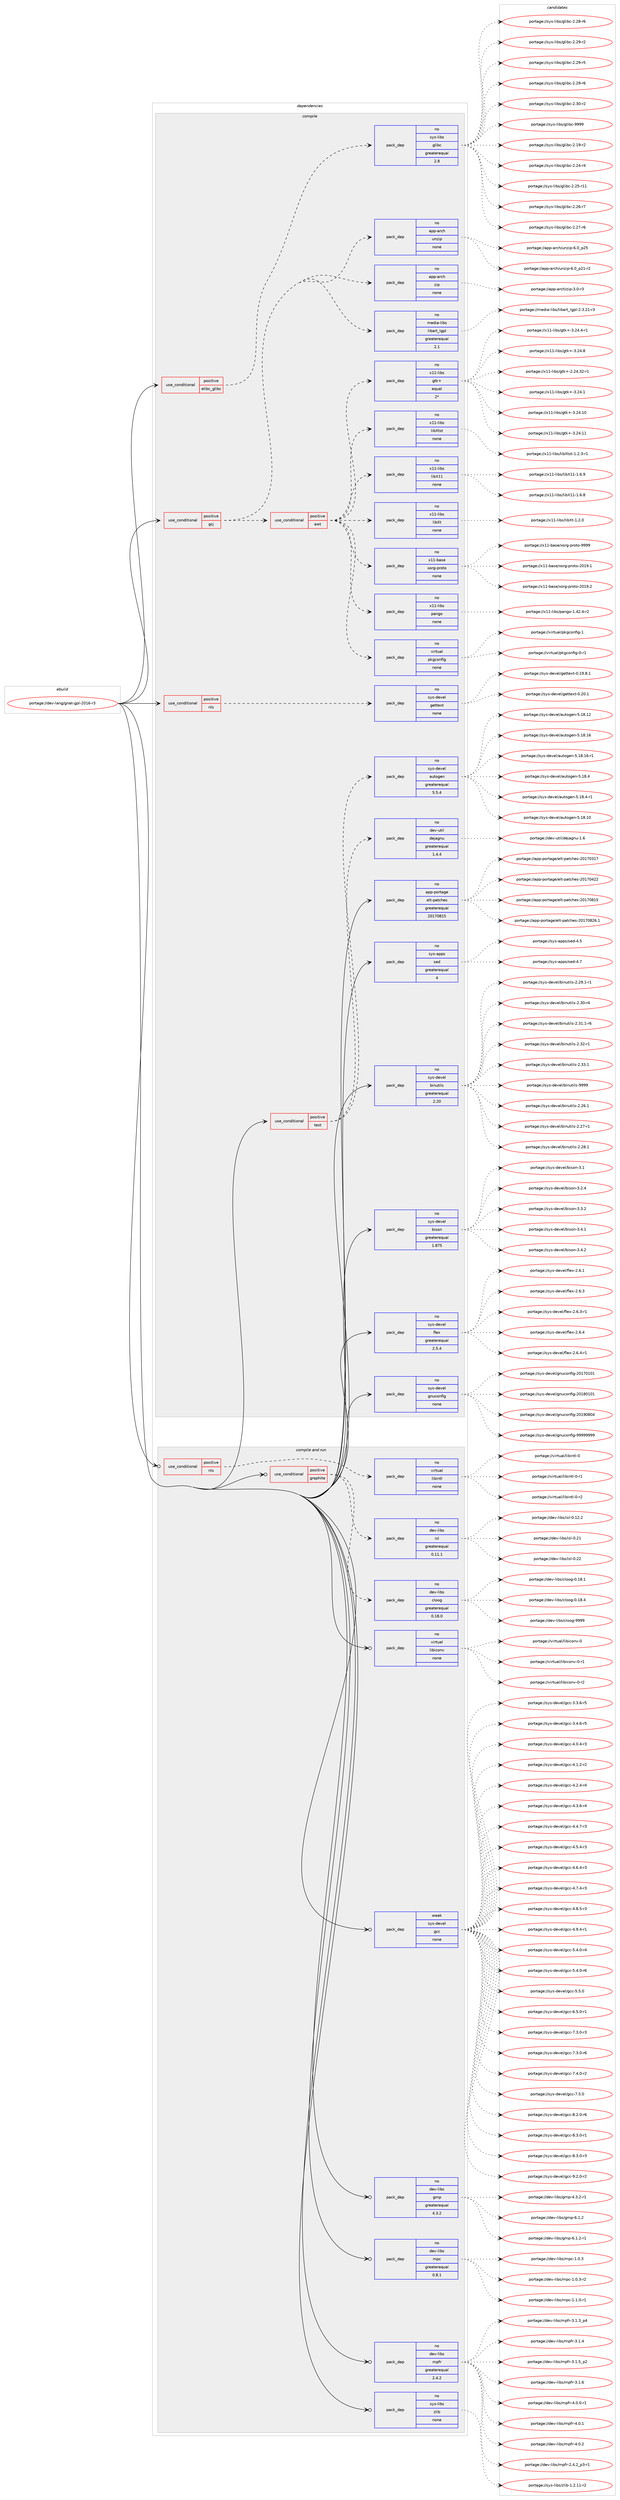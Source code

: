 digraph prolog {

# *************
# Graph options
# *************

newrank=true;
concentrate=true;
compound=true;
graph [rankdir=LR,fontname=Helvetica,fontsize=10,ranksep=1.5];#, ranksep=2.5, nodesep=0.2];
edge  [arrowhead=vee];
node  [fontname=Helvetica,fontsize=10];

# **********
# The ebuild
# **********

subgraph cluster_leftcol {
color=gray;
rank=same;
label=<<i>ebuild</i>>;
id [label="portage://dev-lang/gnat-gpl-2016-r3", color=red, width=4, href="../dev-lang/gnat-gpl-2016-r3.svg"];
}

# ****************
# The dependencies
# ****************

subgraph cluster_midcol {
color=gray;
label=<<i>dependencies</i>>;
subgraph cluster_compile {
fillcolor="#eeeeee";
style=filled;
label=<<i>compile</i>>;
subgraph cond19239 {
dependency93515 [label=<<TABLE BORDER="0" CELLBORDER="1" CELLSPACING="0" CELLPADDING="4"><TR><TD ROWSPAN="3" CELLPADDING="10">use_conditional</TD></TR><TR><TD>positive</TD></TR><TR><TD>elibc_glibc</TD></TR></TABLE>>, shape=none, color=red];
subgraph pack71524 {
dependency93516 [label=<<TABLE BORDER="0" CELLBORDER="1" CELLSPACING="0" CELLPADDING="4" WIDTH="220"><TR><TD ROWSPAN="6" CELLPADDING="30">pack_dep</TD></TR><TR><TD WIDTH="110">no</TD></TR><TR><TD>sys-libs</TD></TR><TR><TD>glibc</TD></TR><TR><TD>greaterequal</TD></TR><TR><TD>2.8</TD></TR></TABLE>>, shape=none, color=blue];
}
dependency93515:e -> dependency93516:w [weight=20,style="dashed",arrowhead="vee"];
}
id:e -> dependency93515:w [weight=20,style="solid",arrowhead="vee"];
subgraph cond19240 {
dependency93517 [label=<<TABLE BORDER="0" CELLBORDER="1" CELLSPACING="0" CELLPADDING="4"><TR><TD ROWSPAN="3" CELLPADDING="10">use_conditional</TD></TR><TR><TD>positive</TD></TR><TR><TD>gcj</TD></TR></TABLE>>, shape=none, color=red];
subgraph cond19241 {
dependency93518 [label=<<TABLE BORDER="0" CELLBORDER="1" CELLSPACING="0" CELLPADDING="4"><TR><TD ROWSPAN="3" CELLPADDING="10">use_conditional</TD></TR><TR><TD>positive</TD></TR><TR><TD>awt</TD></TR></TABLE>>, shape=none, color=red];
subgraph pack71525 {
dependency93519 [label=<<TABLE BORDER="0" CELLBORDER="1" CELLSPACING="0" CELLPADDING="4" WIDTH="220"><TR><TD ROWSPAN="6" CELLPADDING="30">pack_dep</TD></TR><TR><TD WIDTH="110">no</TD></TR><TR><TD>x11-base</TD></TR><TR><TD>xorg-proto</TD></TR><TR><TD>none</TD></TR><TR><TD></TD></TR></TABLE>>, shape=none, color=blue];
}
dependency93518:e -> dependency93519:w [weight=20,style="dashed",arrowhead="vee"];
subgraph pack71526 {
dependency93520 [label=<<TABLE BORDER="0" CELLBORDER="1" CELLSPACING="0" CELLPADDING="4" WIDTH="220"><TR><TD ROWSPAN="6" CELLPADDING="30">pack_dep</TD></TR><TR><TD WIDTH="110">no</TD></TR><TR><TD>x11-libs</TD></TR><TR><TD>libXt</TD></TR><TR><TD>none</TD></TR><TR><TD></TD></TR></TABLE>>, shape=none, color=blue];
}
dependency93518:e -> dependency93520:w [weight=20,style="dashed",arrowhead="vee"];
subgraph pack71527 {
dependency93521 [label=<<TABLE BORDER="0" CELLBORDER="1" CELLSPACING="0" CELLPADDING="4" WIDTH="220"><TR><TD ROWSPAN="6" CELLPADDING="30">pack_dep</TD></TR><TR><TD WIDTH="110">no</TD></TR><TR><TD>x11-libs</TD></TR><TR><TD>libX11</TD></TR><TR><TD>none</TD></TR><TR><TD></TD></TR></TABLE>>, shape=none, color=blue];
}
dependency93518:e -> dependency93521:w [weight=20,style="dashed",arrowhead="vee"];
subgraph pack71528 {
dependency93522 [label=<<TABLE BORDER="0" CELLBORDER="1" CELLSPACING="0" CELLPADDING="4" WIDTH="220"><TR><TD ROWSPAN="6" CELLPADDING="30">pack_dep</TD></TR><TR><TD WIDTH="110">no</TD></TR><TR><TD>x11-libs</TD></TR><TR><TD>libXtst</TD></TR><TR><TD>none</TD></TR><TR><TD></TD></TR></TABLE>>, shape=none, color=blue];
}
dependency93518:e -> dependency93522:w [weight=20,style="dashed",arrowhead="vee"];
subgraph pack71529 {
dependency93523 [label=<<TABLE BORDER="0" CELLBORDER="1" CELLSPACING="0" CELLPADDING="4" WIDTH="220"><TR><TD ROWSPAN="6" CELLPADDING="30">pack_dep</TD></TR><TR><TD WIDTH="110">no</TD></TR><TR><TD>x11-libs</TD></TR><TR><TD>gtk+</TD></TR><TR><TD>equal</TD></TR><TR><TD>2*</TD></TR></TABLE>>, shape=none, color=blue];
}
dependency93518:e -> dependency93523:w [weight=20,style="dashed",arrowhead="vee"];
subgraph pack71530 {
dependency93524 [label=<<TABLE BORDER="0" CELLBORDER="1" CELLSPACING="0" CELLPADDING="4" WIDTH="220"><TR><TD ROWSPAN="6" CELLPADDING="30">pack_dep</TD></TR><TR><TD WIDTH="110">no</TD></TR><TR><TD>virtual</TD></TR><TR><TD>pkgconfig</TD></TR><TR><TD>none</TD></TR><TR><TD></TD></TR></TABLE>>, shape=none, color=blue];
}
dependency93518:e -> dependency93524:w [weight=20,style="dashed",arrowhead="vee"];
subgraph pack71531 {
dependency93525 [label=<<TABLE BORDER="0" CELLBORDER="1" CELLSPACING="0" CELLPADDING="4" WIDTH="220"><TR><TD ROWSPAN="6" CELLPADDING="30">pack_dep</TD></TR><TR><TD WIDTH="110">no</TD></TR><TR><TD>x11-libs</TD></TR><TR><TD>pango</TD></TR><TR><TD>none</TD></TR><TR><TD></TD></TR></TABLE>>, shape=none, color=blue];
}
dependency93518:e -> dependency93525:w [weight=20,style="dashed",arrowhead="vee"];
}
dependency93517:e -> dependency93518:w [weight=20,style="dashed",arrowhead="vee"];
subgraph pack71532 {
dependency93526 [label=<<TABLE BORDER="0" CELLBORDER="1" CELLSPACING="0" CELLPADDING="4" WIDTH="220"><TR><TD ROWSPAN="6" CELLPADDING="30">pack_dep</TD></TR><TR><TD WIDTH="110">no</TD></TR><TR><TD>media-libs</TD></TR><TR><TD>libart_lgpl</TD></TR><TR><TD>greaterequal</TD></TR><TR><TD>2.1</TD></TR></TABLE>>, shape=none, color=blue];
}
dependency93517:e -> dependency93526:w [weight=20,style="dashed",arrowhead="vee"];
subgraph pack71533 {
dependency93527 [label=<<TABLE BORDER="0" CELLBORDER="1" CELLSPACING="0" CELLPADDING="4" WIDTH="220"><TR><TD ROWSPAN="6" CELLPADDING="30">pack_dep</TD></TR><TR><TD WIDTH="110">no</TD></TR><TR><TD>app-arch</TD></TR><TR><TD>zip</TD></TR><TR><TD>none</TD></TR><TR><TD></TD></TR></TABLE>>, shape=none, color=blue];
}
dependency93517:e -> dependency93527:w [weight=20,style="dashed",arrowhead="vee"];
subgraph pack71534 {
dependency93528 [label=<<TABLE BORDER="0" CELLBORDER="1" CELLSPACING="0" CELLPADDING="4" WIDTH="220"><TR><TD ROWSPAN="6" CELLPADDING="30">pack_dep</TD></TR><TR><TD WIDTH="110">no</TD></TR><TR><TD>app-arch</TD></TR><TR><TD>unzip</TD></TR><TR><TD>none</TD></TR><TR><TD></TD></TR></TABLE>>, shape=none, color=blue];
}
dependency93517:e -> dependency93528:w [weight=20,style="dashed",arrowhead="vee"];
}
id:e -> dependency93517:w [weight=20,style="solid",arrowhead="vee"];
subgraph cond19242 {
dependency93529 [label=<<TABLE BORDER="0" CELLBORDER="1" CELLSPACING="0" CELLPADDING="4"><TR><TD ROWSPAN="3" CELLPADDING="10">use_conditional</TD></TR><TR><TD>positive</TD></TR><TR><TD>nls</TD></TR></TABLE>>, shape=none, color=red];
subgraph pack71535 {
dependency93530 [label=<<TABLE BORDER="0" CELLBORDER="1" CELLSPACING="0" CELLPADDING="4" WIDTH="220"><TR><TD ROWSPAN="6" CELLPADDING="30">pack_dep</TD></TR><TR><TD WIDTH="110">no</TD></TR><TR><TD>sys-devel</TD></TR><TR><TD>gettext</TD></TR><TR><TD>none</TD></TR><TR><TD></TD></TR></TABLE>>, shape=none, color=blue];
}
dependency93529:e -> dependency93530:w [weight=20,style="dashed",arrowhead="vee"];
}
id:e -> dependency93529:w [weight=20,style="solid",arrowhead="vee"];
subgraph cond19243 {
dependency93531 [label=<<TABLE BORDER="0" CELLBORDER="1" CELLSPACING="0" CELLPADDING="4"><TR><TD ROWSPAN="3" CELLPADDING="10">use_conditional</TD></TR><TR><TD>positive</TD></TR><TR><TD>test</TD></TR></TABLE>>, shape=none, color=red];
subgraph pack71536 {
dependency93532 [label=<<TABLE BORDER="0" CELLBORDER="1" CELLSPACING="0" CELLPADDING="4" WIDTH="220"><TR><TD ROWSPAN="6" CELLPADDING="30">pack_dep</TD></TR><TR><TD WIDTH="110">no</TD></TR><TR><TD>dev-util</TD></TR><TR><TD>dejagnu</TD></TR><TR><TD>greaterequal</TD></TR><TR><TD>1.4.4</TD></TR></TABLE>>, shape=none, color=blue];
}
dependency93531:e -> dependency93532:w [weight=20,style="dashed",arrowhead="vee"];
subgraph pack71537 {
dependency93533 [label=<<TABLE BORDER="0" CELLBORDER="1" CELLSPACING="0" CELLPADDING="4" WIDTH="220"><TR><TD ROWSPAN="6" CELLPADDING="30">pack_dep</TD></TR><TR><TD WIDTH="110">no</TD></TR><TR><TD>sys-devel</TD></TR><TR><TD>autogen</TD></TR><TR><TD>greaterequal</TD></TR><TR><TD>5.5.4</TD></TR></TABLE>>, shape=none, color=blue];
}
dependency93531:e -> dependency93533:w [weight=20,style="dashed",arrowhead="vee"];
}
id:e -> dependency93531:w [weight=20,style="solid",arrowhead="vee"];
subgraph pack71538 {
dependency93534 [label=<<TABLE BORDER="0" CELLBORDER="1" CELLSPACING="0" CELLPADDING="4" WIDTH="220"><TR><TD ROWSPAN="6" CELLPADDING="30">pack_dep</TD></TR><TR><TD WIDTH="110">no</TD></TR><TR><TD>app-portage</TD></TR><TR><TD>elt-patches</TD></TR><TR><TD>greaterequal</TD></TR><TR><TD>20170815</TD></TR></TABLE>>, shape=none, color=blue];
}
id:e -> dependency93534:w [weight=20,style="solid",arrowhead="vee"];
subgraph pack71539 {
dependency93535 [label=<<TABLE BORDER="0" CELLBORDER="1" CELLSPACING="0" CELLPADDING="4" WIDTH="220"><TR><TD ROWSPAN="6" CELLPADDING="30">pack_dep</TD></TR><TR><TD WIDTH="110">no</TD></TR><TR><TD>sys-apps</TD></TR><TR><TD>sed</TD></TR><TR><TD>greaterequal</TD></TR><TR><TD>4</TD></TR></TABLE>>, shape=none, color=blue];
}
id:e -> dependency93535:w [weight=20,style="solid",arrowhead="vee"];
subgraph pack71540 {
dependency93536 [label=<<TABLE BORDER="0" CELLBORDER="1" CELLSPACING="0" CELLPADDING="4" WIDTH="220"><TR><TD ROWSPAN="6" CELLPADDING="30">pack_dep</TD></TR><TR><TD WIDTH="110">no</TD></TR><TR><TD>sys-devel</TD></TR><TR><TD>binutils</TD></TR><TR><TD>greaterequal</TD></TR><TR><TD>2.20</TD></TR></TABLE>>, shape=none, color=blue];
}
id:e -> dependency93536:w [weight=20,style="solid",arrowhead="vee"];
subgraph pack71541 {
dependency93537 [label=<<TABLE BORDER="0" CELLBORDER="1" CELLSPACING="0" CELLPADDING="4" WIDTH="220"><TR><TD ROWSPAN="6" CELLPADDING="30">pack_dep</TD></TR><TR><TD WIDTH="110">no</TD></TR><TR><TD>sys-devel</TD></TR><TR><TD>bison</TD></TR><TR><TD>greaterequal</TD></TR><TR><TD>1.875</TD></TR></TABLE>>, shape=none, color=blue];
}
id:e -> dependency93537:w [weight=20,style="solid",arrowhead="vee"];
subgraph pack71542 {
dependency93538 [label=<<TABLE BORDER="0" CELLBORDER="1" CELLSPACING="0" CELLPADDING="4" WIDTH="220"><TR><TD ROWSPAN="6" CELLPADDING="30">pack_dep</TD></TR><TR><TD WIDTH="110">no</TD></TR><TR><TD>sys-devel</TD></TR><TR><TD>flex</TD></TR><TR><TD>greaterequal</TD></TR><TR><TD>2.5.4</TD></TR></TABLE>>, shape=none, color=blue];
}
id:e -> dependency93538:w [weight=20,style="solid",arrowhead="vee"];
subgraph pack71543 {
dependency93539 [label=<<TABLE BORDER="0" CELLBORDER="1" CELLSPACING="0" CELLPADDING="4" WIDTH="220"><TR><TD ROWSPAN="6" CELLPADDING="30">pack_dep</TD></TR><TR><TD WIDTH="110">no</TD></TR><TR><TD>sys-devel</TD></TR><TR><TD>gnuconfig</TD></TR><TR><TD>none</TD></TR><TR><TD></TD></TR></TABLE>>, shape=none, color=blue];
}
id:e -> dependency93539:w [weight=20,style="solid",arrowhead="vee"];
}
subgraph cluster_compileandrun {
fillcolor="#eeeeee";
style=filled;
label=<<i>compile and run</i>>;
subgraph cond19244 {
dependency93540 [label=<<TABLE BORDER="0" CELLBORDER="1" CELLSPACING="0" CELLPADDING="4"><TR><TD ROWSPAN="3" CELLPADDING="10">use_conditional</TD></TR><TR><TD>positive</TD></TR><TR><TD>graphite</TD></TR></TABLE>>, shape=none, color=red];
subgraph pack71544 {
dependency93541 [label=<<TABLE BORDER="0" CELLBORDER="1" CELLSPACING="0" CELLPADDING="4" WIDTH="220"><TR><TD ROWSPAN="6" CELLPADDING="30">pack_dep</TD></TR><TR><TD WIDTH="110">no</TD></TR><TR><TD>dev-libs</TD></TR><TR><TD>cloog</TD></TR><TR><TD>greaterequal</TD></TR><TR><TD>0.18.0</TD></TR></TABLE>>, shape=none, color=blue];
}
dependency93540:e -> dependency93541:w [weight=20,style="dashed",arrowhead="vee"];
subgraph pack71545 {
dependency93542 [label=<<TABLE BORDER="0" CELLBORDER="1" CELLSPACING="0" CELLPADDING="4" WIDTH="220"><TR><TD ROWSPAN="6" CELLPADDING="30">pack_dep</TD></TR><TR><TD WIDTH="110">no</TD></TR><TR><TD>dev-libs</TD></TR><TR><TD>isl</TD></TR><TR><TD>greaterequal</TD></TR><TR><TD>0.11.1</TD></TR></TABLE>>, shape=none, color=blue];
}
dependency93540:e -> dependency93542:w [weight=20,style="dashed",arrowhead="vee"];
}
id:e -> dependency93540:w [weight=20,style="solid",arrowhead="odotvee"];
subgraph cond19245 {
dependency93543 [label=<<TABLE BORDER="0" CELLBORDER="1" CELLSPACING="0" CELLPADDING="4"><TR><TD ROWSPAN="3" CELLPADDING="10">use_conditional</TD></TR><TR><TD>positive</TD></TR><TR><TD>nls</TD></TR></TABLE>>, shape=none, color=red];
subgraph pack71546 {
dependency93544 [label=<<TABLE BORDER="0" CELLBORDER="1" CELLSPACING="0" CELLPADDING="4" WIDTH="220"><TR><TD ROWSPAN="6" CELLPADDING="30">pack_dep</TD></TR><TR><TD WIDTH="110">no</TD></TR><TR><TD>virtual</TD></TR><TR><TD>libintl</TD></TR><TR><TD>none</TD></TR><TR><TD></TD></TR></TABLE>>, shape=none, color=blue];
}
dependency93543:e -> dependency93544:w [weight=20,style="dashed",arrowhead="vee"];
}
id:e -> dependency93543:w [weight=20,style="solid",arrowhead="odotvee"];
subgraph pack71547 {
dependency93545 [label=<<TABLE BORDER="0" CELLBORDER="1" CELLSPACING="0" CELLPADDING="4" WIDTH="220"><TR><TD ROWSPAN="6" CELLPADDING="30">pack_dep</TD></TR><TR><TD WIDTH="110">no</TD></TR><TR><TD>dev-libs</TD></TR><TR><TD>gmp</TD></TR><TR><TD>greaterequal</TD></TR><TR><TD>4.3.2</TD></TR></TABLE>>, shape=none, color=blue];
}
id:e -> dependency93545:w [weight=20,style="solid",arrowhead="odotvee"];
subgraph pack71548 {
dependency93546 [label=<<TABLE BORDER="0" CELLBORDER="1" CELLSPACING="0" CELLPADDING="4" WIDTH="220"><TR><TD ROWSPAN="6" CELLPADDING="30">pack_dep</TD></TR><TR><TD WIDTH="110">no</TD></TR><TR><TD>dev-libs</TD></TR><TR><TD>mpc</TD></TR><TR><TD>greaterequal</TD></TR><TR><TD>0.8.1</TD></TR></TABLE>>, shape=none, color=blue];
}
id:e -> dependency93546:w [weight=20,style="solid",arrowhead="odotvee"];
subgraph pack71549 {
dependency93547 [label=<<TABLE BORDER="0" CELLBORDER="1" CELLSPACING="0" CELLPADDING="4" WIDTH="220"><TR><TD ROWSPAN="6" CELLPADDING="30">pack_dep</TD></TR><TR><TD WIDTH="110">no</TD></TR><TR><TD>dev-libs</TD></TR><TR><TD>mpfr</TD></TR><TR><TD>greaterequal</TD></TR><TR><TD>2.4.2</TD></TR></TABLE>>, shape=none, color=blue];
}
id:e -> dependency93547:w [weight=20,style="solid",arrowhead="odotvee"];
subgraph pack71550 {
dependency93548 [label=<<TABLE BORDER="0" CELLBORDER="1" CELLSPACING="0" CELLPADDING="4" WIDTH="220"><TR><TD ROWSPAN="6" CELLPADDING="30">pack_dep</TD></TR><TR><TD WIDTH="110">no</TD></TR><TR><TD>sys-libs</TD></TR><TR><TD>zlib</TD></TR><TR><TD>none</TD></TR><TR><TD></TD></TR></TABLE>>, shape=none, color=blue];
}
id:e -> dependency93548:w [weight=20,style="solid",arrowhead="odotvee"];
subgraph pack71551 {
dependency93549 [label=<<TABLE BORDER="0" CELLBORDER="1" CELLSPACING="0" CELLPADDING="4" WIDTH="220"><TR><TD ROWSPAN="6" CELLPADDING="30">pack_dep</TD></TR><TR><TD WIDTH="110">no</TD></TR><TR><TD>virtual</TD></TR><TR><TD>libiconv</TD></TR><TR><TD>none</TD></TR><TR><TD></TD></TR></TABLE>>, shape=none, color=blue];
}
id:e -> dependency93549:w [weight=20,style="solid",arrowhead="odotvee"];
subgraph pack71552 {
dependency93550 [label=<<TABLE BORDER="0" CELLBORDER="1" CELLSPACING="0" CELLPADDING="4" WIDTH="220"><TR><TD ROWSPAN="6" CELLPADDING="30">pack_dep</TD></TR><TR><TD WIDTH="110">weak</TD></TR><TR><TD>sys-devel</TD></TR><TR><TD>gcc</TD></TR><TR><TD>none</TD></TR><TR><TD></TD></TR></TABLE>>, shape=none, color=blue];
}
id:e -> dependency93550:w [weight=20,style="solid",arrowhead="odotvee"];
}
subgraph cluster_run {
fillcolor="#eeeeee";
style=filled;
label=<<i>run</i>>;
}
}

# **************
# The candidates
# **************

subgraph cluster_choices {
rank=same;
color=gray;
label=<<i>candidates</i>>;

subgraph choice71524 {
color=black;
nodesep=1;
choiceportage115121115451081059811547103108105989945504649574511450 [label="portage://sys-libs/glibc-2.19-r2", color=red, width=4,href="../sys-libs/glibc-2.19-r2.svg"];
choiceportage115121115451081059811547103108105989945504650524511452 [label="portage://sys-libs/glibc-2.24-r4", color=red, width=4,href="../sys-libs/glibc-2.24-r4.svg"];
choiceportage11512111545108105981154710310810598994550465053451144949 [label="portage://sys-libs/glibc-2.25-r11", color=red, width=4,href="../sys-libs/glibc-2.25-r11.svg"];
choiceportage115121115451081059811547103108105989945504650544511455 [label="portage://sys-libs/glibc-2.26-r7", color=red, width=4,href="../sys-libs/glibc-2.26-r7.svg"];
choiceportage115121115451081059811547103108105989945504650554511454 [label="portage://sys-libs/glibc-2.27-r6", color=red, width=4,href="../sys-libs/glibc-2.27-r6.svg"];
choiceportage115121115451081059811547103108105989945504650564511454 [label="portage://sys-libs/glibc-2.28-r6", color=red, width=4,href="../sys-libs/glibc-2.28-r6.svg"];
choiceportage115121115451081059811547103108105989945504650574511450 [label="portage://sys-libs/glibc-2.29-r2", color=red, width=4,href="../sys-libs/glibc-2.29-r2.svg"];
choiceportage115121115451081059811547103108105989945504650574511453 [label="portage://sys-libs/glibc-2.29-r5", color=red, width=4,href="../sys-libs/glibc-2.29-r5.svg"];
choiceportage115121115451081059811547103108105989945504650574511454 [label="portage://sys-libs/glibc-2.29-r6", color=red, width=4,href="../sys-libs/glibc-2.29-r6.svg"];
choiceportage115121115451081059811547103108105989945504651484511450 [label="portage://sys-libs/glibc-2.30-r2", color=red, width=4,href="../sys-libs/glibc-2.30-r2.svg"];
choiceportage11512111545108105981154710310810598994557575757 [label="portage://sys-libs/glibc-9999", color=red, width=4,href="../sys-libs/glibc-9999.svg"];
dependency93516:e -> choiceportage115121115451081059811547103108105989945504649574511450:w [style=dotted,weight="100"];
dependency93516:e -> choiceportage115121115451081059811547103108105989945504650524511452:w [style=dotted,weight="100"];
dependency93516:e -> choiceportage11512111545108105981154710310810598994550465053451144949:w [style=dotted,weight="100"];
dependency93516:e -> choiceportage115121115451081059811547103108105989945504650544511455:w [style=dotted,weight="100"];
dependency93516:e -> choiceportage115121115451081059811547103108105989945504650554511454:w [style=dotted,weight="100"];
dependency93516:e -> choiceportage115121115451081059811547103108105989945504650564511454:w [style=dotted,weight="100"];
dependency93516:e -> choiceportage115121115451081059811547103108105989945504650574511450:w [style=dotted,weight="100"];
dependency93516:e -> choiceportage115121115451081059811547103108105989945504650574511453:w [style=dotted,weight="100"];
dependency93516:e -> choiceportage115121115451081059811547103108105989945504650574511454:w [style=dotted,weight="100"];
dependency93516:e -> choiceportage115121115451081059811547103108105989945504651484511450:w [style=dotted,weight="100"];
dependency93516:e -> choiceportage11512111545108105981154710310810598994557575757:w [style=dotted,weight="100"];
}
subgraph choice71525 {
color=black;
nodesep=1;
choiceportage1204949459897115101471201111141034511211411111611145504849574649 [label="portage://x11-base/xorg-proto-2019.1", color=red, width=4,href="../x11-base/xorg-proto-2019.1.svg"];
choiceportage1204949459897115101471201111141034511211411111611145504849574650 [label="portage://x11-base/xorg-proto-2019.2", color=red, width=4,href="../x11-base/xorg-proto-2019.2.svg"];
choiceportage120494945989711510147120111114103451121141111161114557575757 [label="portage://x11-base/xorg-proto-9999", color=red, width=4,href="../x11-base/xorg-proto-9999.svg"];
dependency93519:e -> choiceportage1204949459897115101471201111141034511211411111611145504849574649:w [style=dotted,weight="100"];
dependency93519:e -> choiceportage1204949459897115101471201111141034511211411111611145504849574650:w [style=dotted,weight="100"];
dependency93519:e -> choiceportage120494945989711510147120111114103451121141111161114557575757:w [style=dotted,weight="100"];
}
subgraph choice71526 {
color=black;
nodesep=1;
choiceportage12049494510810598115471081059888116454946504648 [label="portage://x11-libs/libXt-1.2.0", color=red, width=4,href="../x11-libs/libXt-1.2.0.svg"];
dependency93520:e -> choiceportage12049494510810598115471081059888116454946504648:w [style=dotted,weight="100"];
}
subgraph choice71527 {
color=black;
nodesep=1;
choiceportage120494945108105981154710810598884949454946544656 [label="portage://x11-libs/libX11-1.6.8", color=red, width=4,href="../x11-libs/libX11-1.6.8.svg"];
choiceportage120494945108105981154710810598884949454946544657 [label="portage://x11-libs/libX11-1.6.9", color=red, width=4,href="../x11-libs/libX11-1.6.9.svg"];
dependency93521:e -> choiceportage120494945108105981154710810598884949454946544656:w [style=dotted,weight="100"];
dependency93521:e -> choiceportage120494945108105981154710810598884949454946544657:w [style=dotted,weight="100"];
}
subgraph choice71528 {
color=black;
nodesep=1;
choiceportage120494945108105981154710810598881161151164549465046514511449 [label="portage://x11-libs/libXtst-1.2.3-r1", color=red, width=4,href="../x11-libs/libXtst-1.2.3-r1.svg"];
dependency93522:e -> choiceportage120494945108105981154710810598881161151164549465046514511449:w [style=dotted,weight="100"];
}
subgraph choice71529 {
color=black;
nodesep=1;
choiceportage12049494510810598115471031161074345504650524651504511449 [label="portage://x11-libs/gtk+-2.24.32-r1", color=red, width=4,href="../x11-libs/gtk+-2.24.32-r1.svg"];
choiceportage12049494510810598115471031161074345514650524649 [label="portage://x11-libs/gtk+-3.24.1", color=red, width=4,href="../x11-libs/gtk+-3.24.1.svg"];
choiceportage1204949451081059811547103116107434551465052464948 [label="portage://x11-libs/gtk+-3.24.10", color=red, width=4,href="../x11-libs/gtk+-3.24.10.svg"];
choiceportage1204949451081059811547103116107434551465052464949 [label="portage://x11-libs/gtk+-3.24.11", color=red, width=4,href="../x11-libs/gtk+-3.24.11.svg"];
choiceportage120494945108105981154710311610743455146505246524511449 [label="portage://x11-libs/gtk+-3.24.4-r1", color=red, width=4,href="../x11-libs/gtk+-3.24.4-r1.svg"];
choiceportage12049494510810598115471031161074345514650524656 [label="portage://x11-libs/gtk+-3.24.8", color=red, width=4,href="../x11-libs/gtk+-3.24.8.svg"];
dependency93523:e -> choiceportage12049494510810598115471031161074345504650524651504511449:w [style=dotted,weight="100"];
dependency93523:e -> choiceportage12049494510810598115471031161074345514650524649:w [style=dotted,weight="100"];
dependency93523:e -> choiceportage1204949451081059811547103116107434551465052464948:w [style=dotted,weight="100"];
dependency93523:e -> choiceportage1204949451081059811547103116107434551465052464949:w [style=dotted,weight="100"];
dependency93523:e -> choiceportage120494945108105981154710311610743455146505246524511449:w [style=dotted,weight="100"];
dependency93523:e -> choiceportage12049494510810598115471031161074345514650524656:w [style=dotted,weight="100"];
}
subgraph choice71530 {
color=black;
nodesep=1;
choiceportage11810511411611797108471121071039911111010210510345484511449 [label="portage://virtual/pkgconfig-0-r1", color=red, width=4,href="../virtual/pkgconfig-0-r1.svg"];
choiceportage1181051141161179710847112107103991111101021051034549 [label="portage://virtual/pkgconfig-1", color=red, width=4,href="../virtual/pkgconfig-1.svg"];
dependency93524:e -> choiceportage11810511411611797108471121071039911111010210510345484511449:w [style=dotted,weight="100"];
dependency93524:e -> choiceportage1181051141161179710847112107103991111101021051034549:w [style=dotted,weight="100"];
}
subgraph choice71531 {
color=black;
nodesep=1;
choiceportage120494945108105981154711297110103111454946525046524511450 [label="portage://x11-libs/pango-1.42.4-r2", color=red, width=4,href="../x11-libs/pango-1.42.4-r2.svg"];
dependency93525:e -> choiceportage120494945108105981154711297110103111454946525046524511450:w [style=dotted,weight="100"];
}
subgraph choice71532 {
color=black;
nodesep=1;
choiceportage10910110010597451081059811547108105989711411695108103112108455046514650494511451 [label="portage://media-libs/libart_lgpl-2.3.21-r3", color=red, width=4,href="../media-libs/libart_lgpl-2.3.21-r3.svg"];
dependency93526:e -> choiceportage10910110010597451081059811547108105989711411695108103112108455046514650494511451:w [style=dotted,weight="100"];
}
subgraph choice71533 {
color=black;
nodesep=1;
choiceportage9711211245971149910447122105112455146484511451 [label="portage://app-arch/zip-3.0-r3", color=red, width=4,href="../app-arch/zip-3.0-r3.svg"];
dependency93527:e -> choiceportage9711211245971149910447122105112455146484511451:w [style=dotted,weight="100"];
}
subgraph choice71534 {
color=black;
nodesep=1;
choiceportage9711211245971149910447117110122105112455446489511250494511450 [label="portage://app-arch/unzip-6.0_p21-r2", color=red, width=4,href="../app-arch/unzip-6.0_p21-r2.svg"];
choiceportage971121124597114991044711711012210511245544648951125053 [label="portage://app-arch/unzip-6.0_p25", color=red, width=4,href="../app-arch/unzip-6.0_p25.svg"];
dependency93528:e -> choiceportage9711211245971149910447117110122105112455446489511250494511450:w [style=dotted,weight="100"];
dependency93528:e -> choiceportage971121124597114991044711711012210511245544648951125053:w [style=dotted,weight="100"];
}
subgraph choice71535 {
color=black;
nodesep=1;
choiceportage1151211154510010111810110847103101116116101120116454846495746564649 [label="portage://sys-devel/gettext-0.19.8.1", color=red, width=4,href="../sys-devel/gettext-0.19.8.1.svg"];
choiceportage115121115451001011181011084710310111611610112011645484650484649 [label="portage://sys-devel/gettext-0.20.1", color=red, width=4,href="../sys-devel/gettext-0.20.1.svg"];
dependency93530:e -> choiceportage1151211154510010111810110847103101116116101120116454846495746564649:w [style=dotted,weight="100"];
dependency93530:e -> choiceportage115121115451001011181011084710310111611610112011645484650484649:w [style=dotted,weight="100"];
}
subgraph choice71536 {
color=black;
nodesep=1;
choiceportage10010111845117116105108471001011069710311011745494654 [label="portage://dev-util/dejagnu-1.6", color=red, width=4,href="../dev-util/dejagnu-1.6.svg"];
dependency93532:e -> choiceportage10010111845117116105108471001011069710311011745494654:w [style=dotted,weight="100"];
}
subgraph choice71537 {
color=black;
nodesep=1;
choiceportage1151211154510010111810110847971171161111031011104553464956464948 [label="portage://sys-devel/autogen-5.18.10", color=red, width=4,href="../sys-devel/autogen-5.18.10.svg"];
choiceportage1151211154510010111810110847971171161111031011104553464956464950 [label="portage://sys-devel/autogen-5.18.12", color=red, width=4,href="../sys-devel/autogen-5.18.12.svg"];
choiceportage1151211154510010111810110847971171161111031011104553464956464954 [label="portage://sys-devel/autogen-5.18.16", color=red, width=4,href="../sys-devel/autogen-5.18.16.svg"];
choiceportage11512111545100101118101108479711711611110310111045534649564649544511449 [label="portage://sys-devel/autogen-5.18.16-r1", color=red, width=4,href="../sys-devel/autogen-5.18.16-r1.svg"];
choiceportage11512111545100101118101108479711711611110310111045534649564652 [label="portage://sys-devel/autogen-5.18.4", color=red, width=4,href="../sys-devel/autogen-5.18.4.svg"];
choiceportage115121115451001011181011084797117116111103101110455346495646524511449 [label="portage://sys-devel/autogen-5.18.4-r1", color=red, width=4,href="../sys-devel/autogen-5.18.4-r1.svg"];
dependency93533:e -> choiceportage1151211154510010111810110847971171161111031011104553464956464948:w [style=dotted,weight="100"];
dependency93533:e -> choiceportage1151211154510010111810110847971171161111031011104553464956464950:w [style=dotted,weight="100"];
dependency93533:e -> choiceportage1151211154510010111810110847971171161111031011104553464956464954:w [style=dotted,weight="100"];
dependency93533:e -> choiceportage11512111545100101118101108479711711611110310111045534649564649544511449:w [style=dotted,weight="100"];
dependency93533:e -> choiceportage11512111545100101118101108479711711611110310111045534649564652:w [style=dotted,weight="100"];
dependency93533:e -> choiceportage115121115451001011181011084797117116111103101110455346495646524511449:w [style=dotted,weight="100"];
}
subgraph choice71538 {
color=black;
nodesep=1;
choiceportage97112112451121111141169710310147101108116451129711699104101115455048495548514955 [label="portage://app-portage/elt-patches-20170317", color=red, width=4,href="../app-portage/elt-patches-20170317.svg"];
choiceportage97112112451121111141169710310147101108116451129711699104101115455048495548525050 [label="portage://app-portage/elt-patches-20170422", color=red, width=4,href="../app-portage/elt-patches-20170422.svg"];
choiceportage97112112451121111141169710310147101108116451129711699104101115455048495548564953 [label="portage://app-portage/elt-patches-20170815", color=red, width=4,href="../app-portage/elt-patches-20170815.svg"];
choiceportage971121124511211111411697103101471011081164511297116991041011154550484955485650544649 [label="portage://app-portage/elt-patches-20170826.1", color=red, width=4,href="../app-portage/elt-patches-20170826.1.svg"];
dependency93534:e -> choiceportage97112112451121111141169710310147101108116451129711699104101115455048495548514955:w [style=dotted,weight="100"];
dependency93534:e -> choiceportage97112112451121111141169710310147101108116451129711699104101115455048495548525050:w [style=dotted,weight="100"];
dependency93534:e -> choiceportage97112112451121111141169710310147101108116451129711699104101115455048495548564953:w [style=dotted,weight="100"];
dependency93534:e -> choiceportage971121124511211111411697103101471011081164511297116991041011154550484955485650544649:w [style=dotted,weight="100"];
}
subgraph choice71539 {
color=black;
nodesep=1;
choiceportage11512111545971121121154711510110045524653 [label="portage://sys-apps/sed-4.5", color=red, width=4,href="../sys-apps/sed-4.5.svg"];
choiceportage11512111545971121121154711510110045524655 [label="portage://sys-apps/sed-4.7", color=red, width=4,href="../sys-apps/sed-4.7.svg"];
dependency93535:e -> choiceportage11512111545971121121154711510110045524653:w [style=dotted,weight="100"];
dependency93535:e -> choiceportage11512111545971121121154711510110045524655:w [style=dotted,weight="100"];
}
subgraph choice71540 {
color=black;
nodesep=1;
choiceportage11512111545100101118101108479810511011711610510811545504650544649 [label="portage://sys-devel/binutils-2.26.1", color=red, width=4,href="../sys-devel/binutils-2.26.1.svg"];
choiceportage11512111545100101118101108479810511011711610510811545504650554511449 [label="portage://sys-devel/binutils-2.27-r1", color=red, width=4,href="../sys-devel/binutils-2.27-r1.svg"];
choiceportage11512111545100101118101108479810511011711610510811545504650564649 [label="portage://sys-devel/binutils-2.28.1", color=red, width=4,href="../sys-devel/binutils-2.28.1.svg"];
choiceportage115121115451001011181011084798105110117116105108115455046505746494511449 [label="portage://sys-devel/binutils-2.29.1-r1", color=red, width=4,href="../sys-devel/binutils-2.29.1-r1.svg"];
choiceportage11512111545100101118101108479810511011711610510811545504651484511452 [label="portage://sys-devel/binutils-2.30-r4", color=red, width=4,href="../sys-devel/binutils-2.30-r4.svg"];
choiceportage115121115451001011181011084798105110117116105108115455046514946494511454 [label="portage://sys-devel/binutils-2.31.1-r6", color=red, width=4,href="../sys-devel/binutils-2.31.1-r6.svg"];
choiceportage11512111545100101118101108479810511011711610510811545504651504511449 [label="portage://sys-devel/binutils-2.32-r1", color=red, width=4,href="../sys-devel/binutils-2.32-r1.svg"];
choiceportage11512111545100101118101108479810511011711610510811545504651514649 [label="portage://sys-devel/binutils-2.33.1", color=red, width=4,href="../sys-devel/binutils-2.33.1.svg"];
choiceportage1151211154510010111810110847981051101171161051081154557575757 [label="portage://sys-devel/binutils-9999", color=red, width=4,href="../sys-devel/binutils-9999.svg"];
dependency93536:e -> choiceportage11512111545100101118101108479810511011711610510811545504650544649:w [style=dotted,weight="100"];
dependency93536:e -> choiceportage11512111545100101118101108479810511011711610510811545504650554511449:w [style=dotted,weight="100"];
dependency93536:e -> choiceportage11512111545100101118101108479810511011711610510811545504650564649:w [style=dotted,weight="100"];
dependency93536:e -> choiceportage115121115451001011181011084798105110117116105108115455046505746494511449:w [style=dotted,weight="100"];
dependency93536:e -> choiceportage11512111545100101118101108479810511011711610510811545504651484511452:w [style=dotted,weight="100"];
dependency93536:e -> choiceportage115121115451001011181011084798105110117116105108115455046514946494511454:w [style=dotted,weight="100"];
dependency93536:e -> choiceportage11512111545100101118101108479810511011711610510811545504651504511449:w [style=dotted,weight="100"];
dependency93536:e -> choiceportage11512111545100101118101108479810511011711610510811545504651514649:w [style=dotted,weight="100"];
dependency93536:e -> choiceportage1151211154510010111810110847981051101171161051081154557575757:w [style=dotted,weight="100"];
}
subgraph choice71541 {
color=black;
nodesep=1;
choiceportage11512111545100101118101108479810511511111045514649 [label="portage://sys-devel/bison-3.1", color=red, width=4,href="../sys-devel/bison-3.1.svg"];
choiceportage115121115451001011181011084798105115111110455146504652 [label="portage://sys-devel/bison-3.2.4", color=red, width=4,href="../sys-devel/bison-3.2.4.svg"];
choiceportage115121115451001011181011084798105115111110455146514650 [label="portage://sys-devel/bison-3.3.2", color=red, width=4,href="../sys-devel/bison-3.3.2.svg"];
choiceportage115121115451001011181011084798105115111110455146524649 [label="portage://sys-devel/bison-3.4.1", color=red, width=4,href="../sys-devel/bison-3.4.1.svg"];
choiceportage115121115451001011181011084798105115111110455146524650 [label="portage://sys-devel/bison-3.4.2", color=red, width=4,href="../sys-devel/bison-3.4.2.svg"];
dependency93537:e -> choiceportage11512111545100101118101108479810511511111045514649:w [style=dotted,weight="100"];
dependency93537:e -> choiceportage115121115451001011181011084798105115111110455146504652:w [style=dotted,weight="100"];
dependency93537:e -> choiceportage115121115451001011181011084798105115111110455146514650:w [style=dotted,weight="100"];
dependency93537:e -> choiceportage115121115451001011181011084798105115111110455146524649:w [style=dotted,weight="100"];
dependency93537:e -> choiceportage115121115451001011181011084798105115111110455146524650:w [style=dotted,weight="100"];
}
subgraph choice71542 {
color=black;
nodesep=1;
choiceportage1151211154510010111810110847102108101120455046544649 [label="portage://sys-devel/flex-2.6.1", color=red, width=4,href="../sys-devel/flex-2.6.1.svg"];
choiceportage1151211154510010111810110847102108101120455046544651 [label="portage://sys-devel/flex-2.6.3", color=red, width=4,href="../sys-devel/flex-2.6.3.svg"];
choiceportage11512111545100101118101108471021081011204550465446514511449 [label="portage://sys-devel/flex-2.6.3-r1", color=red, width=4,href="../sys-devel/flex-2.6.3-r1.svg"];
choiceportage1151211154510010111810110847102108101120455046544652 [label="portage://sys-devel/flex-2.6.4", color=red, width=4,href="../sys-devel/flex-2.6.4.svg"];
choiceportage11512111545100101118101108471021081011204550465446524511449 [label="portage://sys-devel/flex-2.6.4-r1", color=red, width=4,href="../sys-devel/flex-2.6.4-r1.svg"];
dependency93538:e -> choiceportage1151211154510010111810110847102108101120455046544649:w [style=dotted,weight="100"];
dependency93538:e -> choiceportage1151211154510010111810110847102108101120455046544651:w [style=dotted,weight="100"];
dependency93538:e -> choiceportage11512111545100101118101108471021081011204550465446514511449:w [style=dotted,weight="100"];
dependency93538:e -> choiceportage1151211154510010111810110847102108101120455046544652:w [style=dotted,weight="100"];
dependency93538:e -> choiceportage11512111545100101118101108471021081011204550465446524511449:w [style=dotted,weight="100"];
}
subgraph choice71543 {
color=black;
nodesep=1;
choiceportage115121115451001011181011084710311011799111110102105103455048495548494849 [label="portage://sys-devel/gnuconfig-20170101", color=red, width=4,href="../sys-devel/gnuconfig-20170101.svg"];
choiceportage115121115451001011181011084710311011799111110102105103455048495648494849 [label="portage://sys-devel/gnuconfig-20180101", color=red, width=4,href="../sys-devel/gnuconfig-20180101.svg"];
choiceportage115121115451001011181011084710311011799111110102105103455048495748564852 [label="portage://sys-devel/gnuconfig-20190804", color=red, width=4,href="../sys-devel/gnuconfig-20190804.svg"];
choiceportage115121115451001011181011084710311011799111110102105103455757575757575757 [label="portage://sys-devel/gnuconfig-99999999", color=red, width=4,href="../sys-devel/gnuconfig-99999999.svg"];
dependency93539:e -> choiceportage115121115451001011181011084710311011799111110102105103455048495548494849:w [style=dotted,weight="100"];
dependency93539:e -> choiceportage115121115451001011181011084710311011799111110102105103455048495648494849:w [style=dotted,weight="100"];
dependency93539:e -> choiceportage115121115451001011181011084710311011799111110102105103455048495748564852:w [style=dotted,weight="100"];
dependency93539:e -> choiceportage115121115451001011181011084710311011799111110102105103455757575757575757:w [style=dotted,weight="100"];
}
subgraph choice71544 {
color=black;
nodesep=1;
choiceportage1001011184510810598115479910811111110345484649564649 [label="portage://dev-libs/cloog-0.18.1", color=red, width=4,href="../dev-libs/cloog-0.18.1.svg"];
choiceportage1001011184510810598115479910811111110345484649564652 [label="portage://dev-libs/cloog-0.18.4", color=red, width=4,href="../dev-libs/cloog-0.18.4.svg"];
choiceportage100101118451081059811547991081111111034557575757 [label="portage://dev-libs/cloog-9999", color=red, width=4,href="../dev-libs/cloog-9999.svg"];
dependency93541:e -> choiceportage1001011184510810598115479910811111110345484649564649:w [style=dotted,weight="100"];
dependency93541:e -> choiceportage1001011184510810598115479910811111110345484649564652:w [style=dotted,weight="100"];
dependency93541:e -> choiceportage100101118451081059811547991081111111034557575757:w [style=dotted,weight="100"];
}
subgraph choice71545 {
color=black;
nodesep=1;
choiceportage10010111845108105981154710511510845484649504650 [label="portage://dev-libs/isl-0.12.2", color=red, width=4,href="../dev-libs/isl-0.12.2.svg"];
choiceportage1001011184510810598115471051151084548465049 [label="portage://dev-libs/isl-0.21", color=red, width=4,href="../dev-libs/isl-0.21.svg"];
choiceportage1001011184510810598115471051151084548465050 [label="portage://dev-libs/isl-0.22", color=red, width=4,href="../dev-libs/isl-0.22.svg"];
dependency93542:e -> choiceportage10010111845108105981154710511510845484649504650:w [style=dotted,weight="100"];
dependency93542:e -> choiceportage1001011184510810598115471051151084548465049:w [style=dotted,weight="100"];
dependency93542:e -> choiceportage1001011184510810598115471051151084548465050:w [style=dotted,weight="100"];
}
subgraph choice71546 {
color=black;
nodesep=1;
choiceportage1181051141161179710847108105981051101161084548 [label="portage://virtual/libintl-0", color=red, width=4,href="../virtual/libintl-0.svg"];
choiceportage11810511411611797108471081059810511011610845484511449 [label="portage://virtual/libintl-0-r1", color=red, width=4,href="../virtual/libintl-0-r1.svg"];
choiceportage11810511411611797108471081059810511011610845484511450 [label="portage://virtual/libintl-0-r2", color=red, width=4,href="../virtual/libintl-0-r2.svg"];
dependency93544:e -> choiceportage1181051141161179710847108105981051101161084548:w [style=dotted,weight="100"];
dependency93544:e -> choiceportage11810511411611797108471081059810511011610845484511449:w [style=dotted,weight="100"];
dependency93544:e -> choiceportage11810511411611797108471081059810511011610845484511450:w [style=dotted,weight="100"];
}
subgraph choice71547 {
color=black;
nodesep=1;
choiceportage1001011184510810598115471031091124552465146504511449 [label="portage://dev-libs/gmp-4.3.2-r1", color=red, width=4,href="../dev-libs/gmp-4.3.2-r1.svg"];
choiceportage100101118451081059811547103109112455446494650 [label="portage://dev-libs/gmp-6.1.2", color=red, width=4,href="../dev-libs/gmp-6.1.2.svg"];
choiceportage1001011184510810598115471031091124554464946504511449 [label="portage://dev-libs/gmp-6.1.2-r1", color=red, width=4,href="../dev-libs/gmp-6.1.2-r1.svg"];
dependency93545:e -> choiceportage1001011184510810598115471031091124552465146504511449:w [style=dotted,weight="100"];
dependency93545:e -> choiceportage100101118451081059811547103109112455446494650:w [style=dotted,weight="100"];
dependency93545:e -> choiceportage1001011184510810598115471031091124554464946504511449:w [style=dotted,weight="100"];
}
subgraph choice71548 {
color=black;
nodesep=1;
choiceportage10010111845108105981154710911299454946484651 [label="portage://dev-libs/mpc-1.0.3", color=red, width=4,href="../dev-libs/mpc-1.0.3.svg"];
choiceportage100101118451081059811547109112994549464846514511450 [label="portage://dev-libs/mpc-1.0.3-r2", color=red, width=4,href="../dev-libs/mpc-1.0.3-r2.svg"];
choiceportage100101118451081059811547109112994549464946484511449 [label="portage://dev-libs/mpc-1.1.0-r1", color=red, width=4,href="../dev-libs/mpc-1.1.0-r1.svg"];
dependency93546:e -> choiceportage10010111845108105981154710911299454946484651:w [style=dotted,weight="100"];
dependency93546:e -> choiceportage100101118451081059811547109112994549464846514511450:w [style=dotted,weight="100"];
dependency93546:e -> choiceportage100101118451081059811547109112994549464946484511449:w [style=dotted,weight="100"];
}
subgraph choice71549 {
color=black;
nodesep=1;
choiceportage10010111845108105981154710911210211445504652465095112514511449 [label="portage://dev-libs/mpfr-2.4.2_p3-r1", color=red, width=4,href="../dev-libs/mpfr-2.4.2_p3-r1.svg"];
choiceportage1001011184510810598115471091121021144551464946519511252 [label="portage://dev-libs/mpfr-3.1.3_p4", color=red, width=4,href="../dev-libs/mpfr-3.1.3_p4.svg"];
choiceportage100101118451081059811547109112102114455146494652 [label="portage://dev-libs/mpfr-3.1.4", color=red, width=4,href="../dev-libs/mpfr-3.1.4.svg"];
choiceportage1001011184510810598115471091121021144551464946539511250 [label="portage://dev-libs/mpfr-3.1.5_p2", color=red, width=4,href="../dev-libs/mpfr-3.1.5_p2.svg"];
choiceportage100101118451081059811547109112102114455146494654 [label="portage://dev-libs/mpfr-3.1.6", color=red, width=4,href="../dev-libs/mpfr-3.1.6.svg"];
choiceportage1001011184510810598115471091121021144552464846484511449 [label="portage://dev-libs/mpfr-4.0.0-r1", color=red, width=4,href="../dev-libs/mpfr-4.0.0-r1.svg"];
choiceportage100101118451081059811547109112102114455246484649 [label="portage://dev-libs/mpfr-4.0.1", color=red, width=4,href="../dev-libs/mpfr-4.0.1.svg"];
choiceportage100101118451081059811547109112102114455246484650 [label="portage://dev-libs/mpfr-4.0.2", color=red, width=4,href="../dev-libs/mpfr-4.0.2.svg"];
dependency93547:e -> choiceportage10010111845108105981154710911210211445504652465095112514511449:w [style=dotted,weight="100"];
dependency93547:e -> choiceportage1001011184510810598115471091121021144551464946519511252:w [style=dotted,weight="100"];
dependency93547:e -> choiceportage100101118451081059811547109112102114455146494652:w [style=dotted,weight="100"];
dependency93547:e -> choiceportage1001011184510810598115471091121021144551464946539511250:w [style=dotted,weight="100"];
dependency93547:e -> choiceportage100101118451081059811547109112102114455146494654:w [style=dotted,weight="100"];
dependency93547:e -> choiceportage1001011184510810598115471091121021144552464846484511449:w [style=dotted,weight="100"];
dependency93547:e -> choiceportage100101118451081059811547109112102114455246484649:w [style=dotted,weight="100"];
dependency93547:e -> choiceportage100101118451081059811547109112102114455246484650:w [style=dotted,weight="100"];
}
subgraph choice71550 {
color=black;
nodesep=1;
choiceportage11512111545108105981154712210810598454946504649494511450 [label="portage://sys-libs/zlib-1.2.11-r2", color=red, width=4,href="../sys-libs/zlib-1.2.11-r2.svg"];
dependency93548:e -> choiceportage11512111545108105981154712210810598454946504649494511450:w [style=dotted,weight="100"];
}
subgraph choice71551 {
color=black;
nodesep=1;
choiceportage118105114116117971084710810598105991111101184548 [label="portage://virtual/libiconv-0", color=red, width=4,href="../virtual/libiconv-0.svg"];
choiceportage1181051141161179710847108105981059911111011845484511449 [label="portage://virtual/libiconv-0-r1", color=red, width=4,href="../virtual/libiconv-0-r1.svg"];
choiceportage1181051141161179710847108105981059911111011845484511450 [label="portage://virtual/libiconv-0-r2", color=red, width=4,href="../virtual/libiconv-0-r2.svg"];
dependency93549:e -> choiceportage118105114116117971084710810598105991111101184548:w [style=dotted,weight="100"];
dependency93549:e -> choiceportage1181051141161179710847108105981059911111011845484511449:w [style=dotted,weight="100"];
dependency93549:e -> choiceportage1181051141161179710847108105981059911111011845484511450:w [style=dotted,weight="100"];
}
subgraph choice71552 {
color=black;
nodesep=1;
choiceportage115121115451001011181011084710399994551465146544511453 [label="portage://sys-devel/gcc-3.3.6-r5", color=red, width=4,href="../sys-devel/gcc-3.3.6-r5.svg"];
choiceportage115121115451001011181011084710399994551465246544511453 [label="portage://sys-devel/gcc-3.4.6-r5", color=red, width=4,href="../sys-devel/gcc-3.4.6-r5.svg"];
choiceportage115121115451001011181011084710399994552464846524511451 [label="portage://sys-devel/gcc-4.0.4-r3", color=red, width=4,href="../sys-devel/gcc-4.0.4-r3.svg"];
choiceportage115121115451001011181011084710399994552464946504511450 [label="portage://sys-devel/gcc-4.1.2-r2", color=red, width=4,href="../sys-devel/gcc-4.1.2-r2.svg"];
choiceportage115121115451001011181011084710399994552465046524511452 [label="portage://sys-devel/gcc-4.2.4-r4", color=red, width=4,href="../sys-devel/gcc-4.2.4-r4.svg"];
choiceportage115121115451001011181011084710399994552465146544511452 [label="portage://sys-devel/gcc-4.3.6-r4", color=red, width=4,href="../sys-devel/gcc-4.3.6-r4.svg"];
choiceportage115121115451001011181011084710399994552465246554511451 [label="portage://sys-devel/gcc-4.4.7-r3", color=red, width=4,href="../sys-devel/gcc-4.4.7-r3.svg"];
choiceportage115121115451001011181011084710399994552465346524511451 [label="portage://sys-devel/gcc-4.5.4-r3", color=red, width=4,href="../sys-devel/gcc-4.5.4-r3.svg"];
choiceportage115121115451001011181011084710399994552465446524511451 [label="portage://sys-devel/gcc-4.6.4-r3", color=red, width=4,href="../sys-devel/gcc-4.6.4-r3.svg"];
choiceportage115121115451001011181011084710399994552465546524511451 [label="portage://sys-devel/gcc-4.7.4-r3", color=red, width=4,href="../sys-devel/gcc-4.7.4-r3.svg"];
choiceportage115121115451001011181011084710399994552465646534511451 [label="portage://sys-devel/gcc-4.8.5-r3", color=red, width=4,href="../sys-devel/gcc-4.8.5-r3.svg"];
choiceportage115121115451001011181011084710399994552465746524511449 [label="portage://sys-devel/gcc-4.9.4-r1", color=red, width=4,href="../sys-devel/gcc-4.9.4-r1.svg"];
choiceportage115121115451001011181011084710399994553465246484511452 [label="portage://sys-devel/gcc-5.4.0-r4", color=red, width=4,href="../sys-devel/gcc-5.4.0-r4.svg"];
choiceportage115121115451001011181011084710399994553465246484511454 [label="portage://sys-devel/gcc-5.4.0-r6", color=red, width=4,href="../sys-devel/gcc-5.4.0-r6.svg"];
choiceportage11512111545100101118101108471039999455346534648 [label="portage://sys-devel/gcc-5.5.0", color=red, width=4,href="../sys-devel/gcc-5.5.0.svg"];
choiceportage115121115451001011181011084710399994554465346484511449 [label="portage://sys-devel/gcc-6.5.0-r1", color=red, width=4,href="../sys-devel/gcc-6.5.0-r1.svg"];
choiceportage115121115451001011181011084710399994555465146484511451 [label="portage://sys-devel/gcc-7.3.0-r3", color=red, width=4,href="../sys-devel/gcc-7.3.0-r3.svg"];
choiceportage115121115451001011181011084710399994555465146484511454 [label="portage://sys-devel/gcc-7.3.0-r6", color=red, width=4,href="../sys-devel/gcc-7.3.0-r6.svg"];
choiceportage115121115451001011181011084710399994555465246484511450 [label="portage://sys-devel/gcc-7.4.0-r2", color=red, width=4,href="../sys-devel/gcc-7.4.0-r2.svg"];
choiceportage11512111545100101118101108471039999455546534648 [label="portage://sys-devel/gcc-7.5.0", color=red, width=4,href="../sys-devel/gcc-7.5.0.svg"];
choiceportage115121115451001011181011084710399994556465046484511454 [label="portage://sys-devel/gcc-8.2.0-r6", color=red, width=4,href="../sys-devel/gcc-8.2.0-r6.svg"];
choiceportage115121115451001011181011084710399994556465146484511449 [label="portage://sys-devel/gcc-8.3.0-r1", color=red, width=4,href="../sys-devel/gcc-8.3.0-r1.svg"];
choiceportage115121115451001011181011084710399994556465146484511451 [label="portage://sys-devel/gcc-8.3.0-r3", color=red, width=4,href="../sys-devel/gcc-8.3.0-r3.svg"];
choiceportage115121115451001011181011084710399994557465046484511450 [label="portage://sys-devel/gcc-9.2.0-r2", color=red, width=4,href="../sys-devel/gcc-9.2.0-r2.svg"];
dependency93550:e -> choiceportage115121115451001011181011084710399994551465146544511453:w [style=dotted,weight="100"];
dependency93550:e -> choiceportage115121115451001011181011084710399994551465246544511453:w [style=dotted,weight="100"];
dependency93550:e -> choiceportage115121115451001011181011084710399994552464846524511451:w [style=dotted,weight="100"];
dependency93550:e -> choiceportage115121115451001011181011084710399994552464946504511450:w [style=dotted,weight="100"];
dependency93550:e -> choiceportage115121115451001011181011084710399994552465046524511452:w [style=dotted,weight="100"];
dependency93550:e -> choiceportage115121115451001011181011084710399994552465146544511452:w [style=dotted,weight="100"];
dependency93550:e -> choiceportage115121115451001011181011084710399994552465246554511451:w [style=dotted,weight="100"];
dependency93550:e -> choiceportage115121115451001011181011084710399994552465346524511451:w [style=dotted,weight="100"];
dependency93550:e -> choiceportage115121115451001011181011084710399994552465446524511451:w [style=dotted,weight="100"];
dependency93550:e -> choiceportage115121115451001011181011084710399994552465546524511451:w [style=dotted,weight="100"];
dependency93550:e -> choiceportage115121115451001011181011084710399994552465646534511451:w [style=dotted,weight="100"];
dependency93550:e -> choiceportage115121115451001011181011084710399994552465746524511449:w [style=dotted,weight="100"];
dependency93550:e -> choiceportage115121115451001011181011084710399994553465246484511452:w [style=dotted,weight="100"];
dependency93550:e -> choiceportage115121115451001011181011084710399994553465246484511454:w [style=dotted,weight="100"];
dependency93550:e -> choiceportage11512111545100101118101108471039999455346534648:w [style=dotted,weight="100"];
dependency93550:e -> choiceportage115121115451001011181011084710399994554465346484511449:w [style=dotted,weight="100"];
dependency93550:e -> choiceportage115121115451001011181011084710399994555465146484511451:w [style=dotted,weight="100"];
dependency93550:e -> choiceportage115121115451001011181011084710399994555465146484511454:w [style=dotted,weight="100"];
dependency93550:e -> choiceportage115121115451001011181011084710399994555465246484511450:w [style=dotted,weight="100"];
dependency93550:e -> choiceportage11512111545100101118101108471039999455546534648:w [style=dotted,weight="100"];
dependency93550:e -> choiceportage115121115451001011181011084710399994556465046484511454:w [style=dotted,weight="100"];
dependency93550:e -> choiceportage115121115451001011181011084710399994556465146484511449:w [style=dotted,weight="100"];
dependency93550:e -> choiceportage115121115451001011181011084710399994556465146484511451:w [style=dotted,weight="100"];
dependency93550:e -> choiceportage115121115451001011181011084710399994557465046484511450:w [style=dotted,weight="100"];
}
}

}
